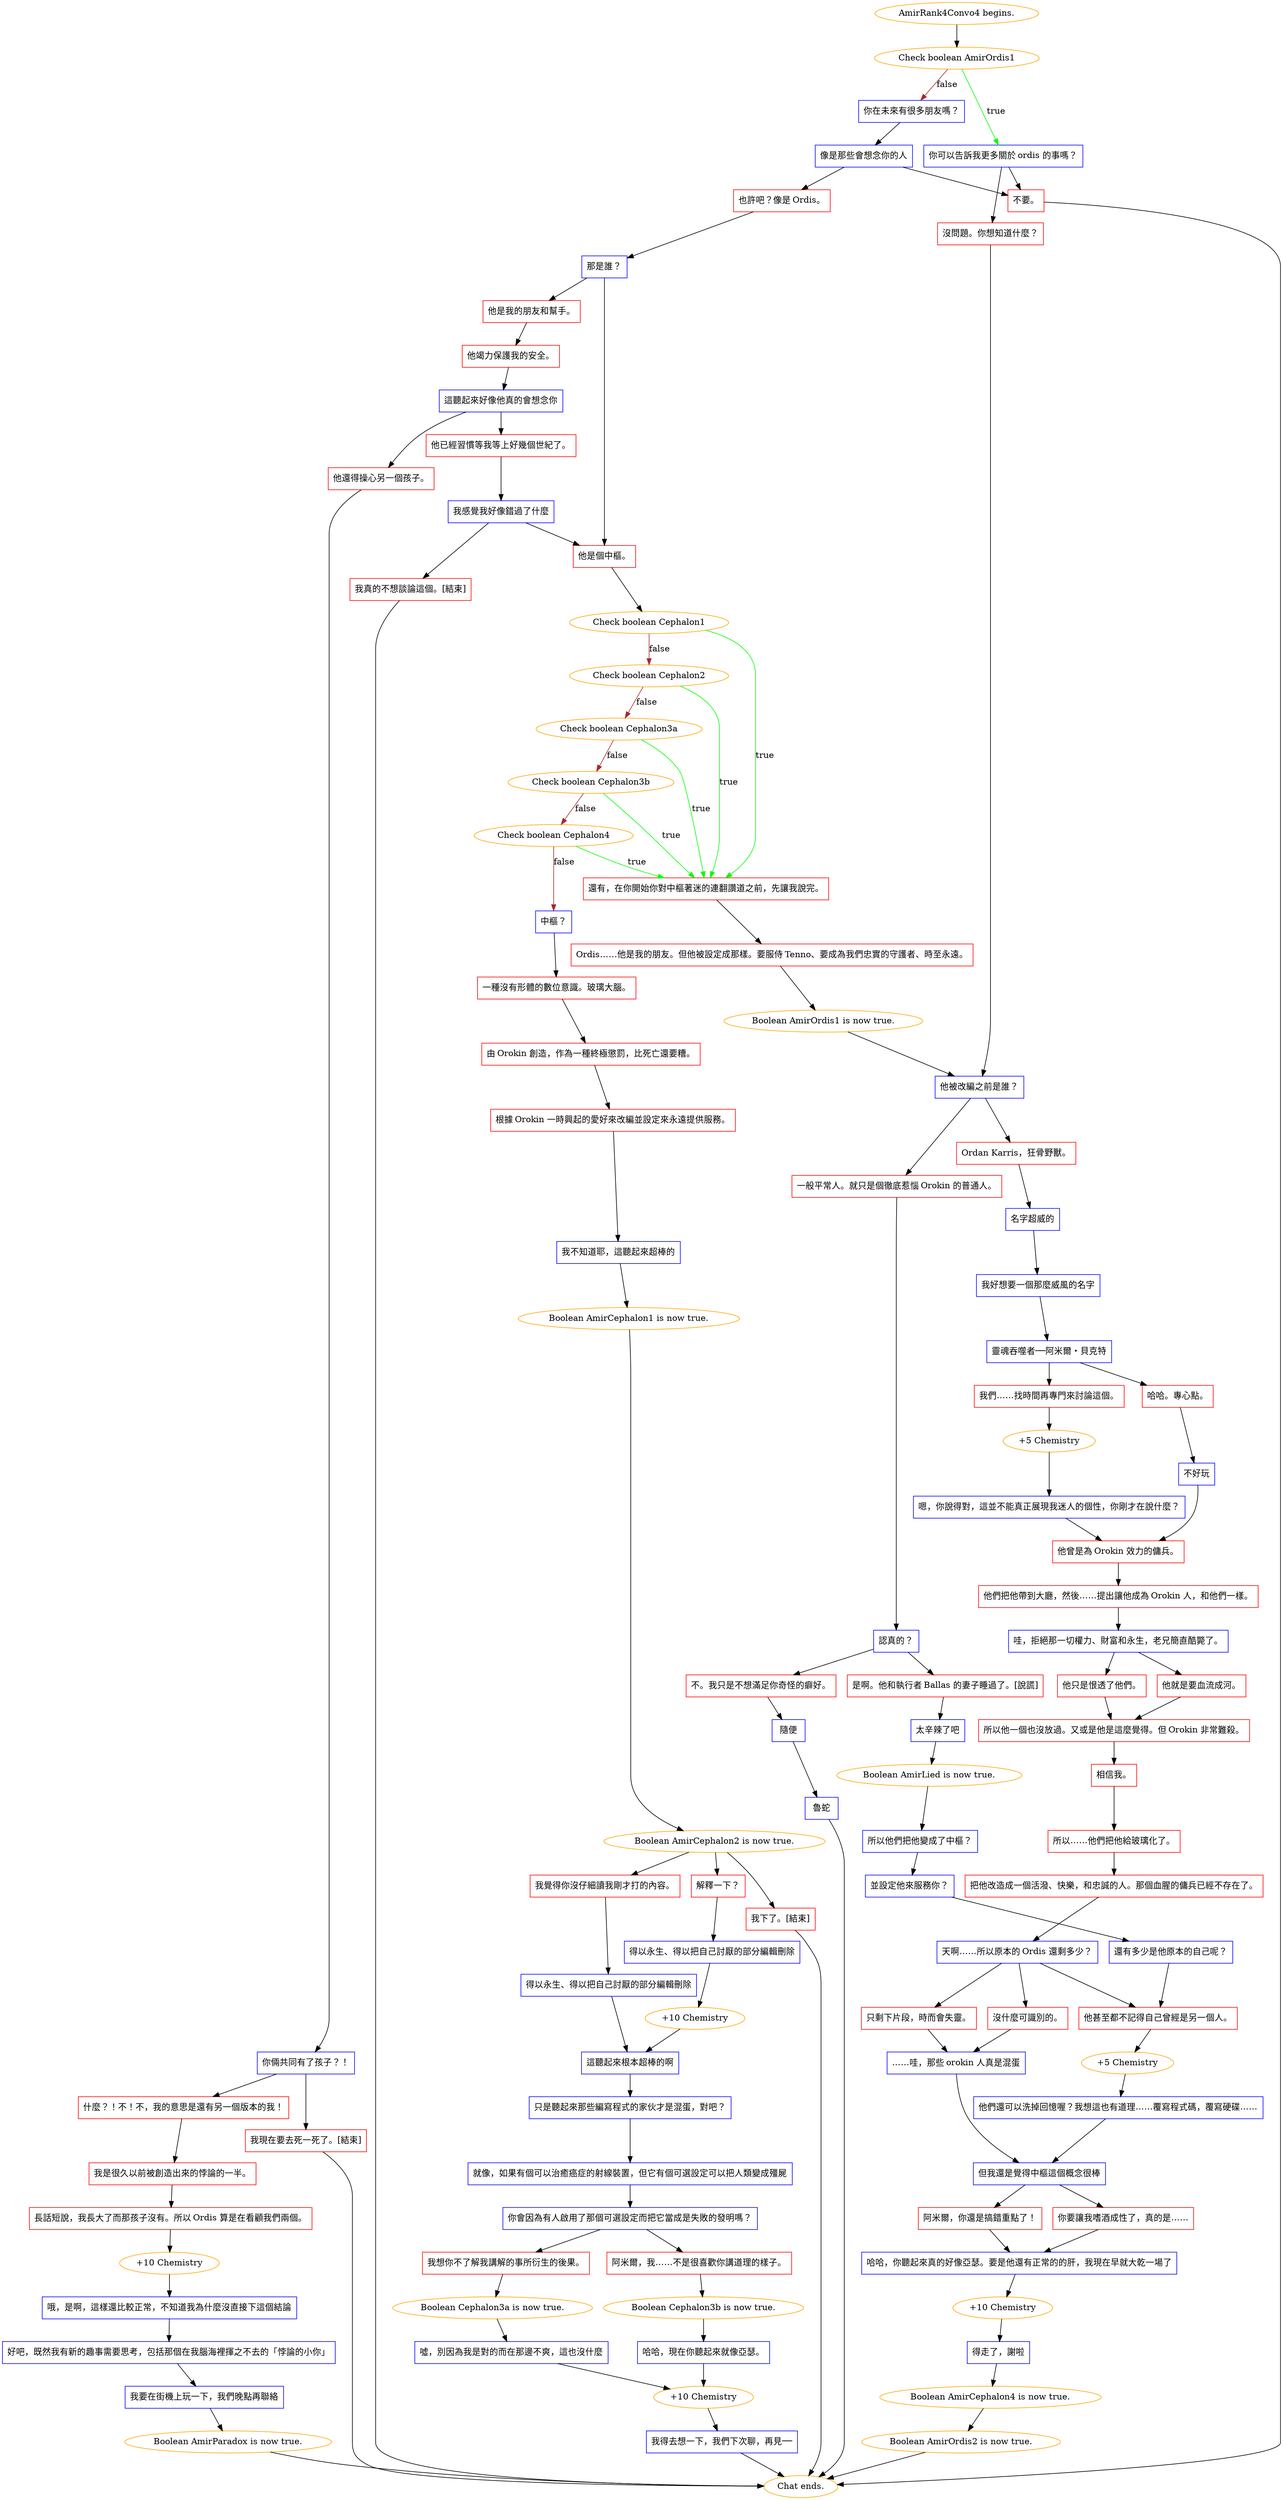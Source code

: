 digraph {
	"AmirRank4Convo4 begins." [color=orange];
		"AmirRank4Convo4 begins." -> j3071393708;
	j3071393708 [label="Check boolean AmirOrdis1",color=orange];
		j3071393708 -> j1864120941 [label=true,color=green];
		j3071393708 -> j722510304 [label=false,color=brown];
	j1864120941 [label="你可以告訴我更多關於 ordis 的事嗎？",shape=box,color=blue];
		j1864120941 -> j1072524275;
		j1864120941 -> j1449950080;
	j722510304 [label="你在未來有很多朋友嗎？",shape=box,color=blue];
		j722510304 -> j501255044;
	j1072524275 [label="不要。",shape=box,color=red];
		j1072524275 -> "Chat ends.";
	j1449950080 [label="沒問題。你想知道什麼？",shape=box,color=red];
		j1449950080 -> j1431638695;
	j501255044 [label="像是那些會想念你的人",shape=box,color=blue];
		j501255044 -> j484445728;
		j501255044 -> j1072524275;
	"Chat ends." [color=orange];
	j1431638695 [label="他被改編之前是誰？",shape=box,color=blue];
		j1431638695 -> j1107112954;
		j1431638695 -> j1571714795;
	j484445728 [label="也許吧？像是 Ordis。",shape=box,color=red];
		j484445728 -> j3750338013;
	j1107112954 [label="一般平常人。就只是個徹底惹惱 Orokin 的普通人。",shape=box,color=red];
		j1107112954 -> j86683642;
	j1571714795 [label="Ordan Karris，狂骨野獸。",shape=box,color=red];
		j1571714795 -> j4231441492;
	j3750338013 [label="那是誰？",shape=box,color=blue];
		j3750338013 -> j2188100819;
		j3750338013 -> j2337895520;
	j86683642 [label="認真的？",shape=box,color=blue];
		j86683642 -> j958954000;
		j86683642 -> j2157150069;
	j4231441492 [label="名字超威的",shape=box,color=blue];
		j4231441492 -> j2612169471;
	j2188100819 [label="他是我的朋友和幫手。",shape=box,color=red];
		j2188100819 -> j1150232823;
	j2337895520 [label="他是個中樞。",shape=box,color=red];
		j2337895520 -> j2703593324;
	j958954000 [label="是啊。他和執行者 Ballas 的妻子睡過了。[說謊]",shape=box,color=red];
		j958954000 -> j2569056335;
	j2157150069 [label="不。我只是不想滿足你奇怪的癖好。",shape=box,color=red];
		j2157150069 -> j1666083247;
	j2612169471 [label="我好想要一個那麼威風的名字",shape=box,color=blue];
		j2612169471 -> j1497562608;
	j1150232823 [label="他竭力保護我的安全。",shape=box,color=red];
		j1150232823 -> j3620031219;
	j2703593324 [label="Check boolean Cephalon1",color=orange];
		j2703593324 -> j1867521891 [label=true,color=green];
		j2703593324 -> j3179573232 [label=false,color=brown];
	j2569056335 [label="太辛辣了吧",shape=box,color=blue];
		j2569056335 -> j3790439518;
	j1666083247 [label="隨便",shape=box,color=blue];
		j1666083247 -> j1953292653;
	j1497562608 [label="靈魂吞噬者──阿米爾・貝克特",shape=box,color=blue];
		j1497562608 -> j2532701559;
		j1497562608 -> j2647502997;
	j3620031219 [label="這聽起來好像他真的會想念你",shape=box,color=blue];
		j3620031219 -> j489984239;
		j3620031219 -> j2320960029;
	j1867521891 [label="還有，在你開始你對中樞著迷的連翻讚道之前，先讓我說完。",shape=box,color=red];
		j1867521891 -> j3105381879;
	j3179573232 [label="Check boolean Cephalon2",color=orange];
		j3179573232 -> j1867521891 [label=true,color=green];
		j3179573232 -> j1411698572 [label=false,color=brown];
	j3790439518 [label="Boolean AmirLied is now true.",color=orange];
		j3790439518 -> j1328663979;
	j1953292653 [label="魯蛇",shape=box,color=blue];
		j1953292653 -> "Chat ends.";
	j2532701559 [label="哈哈。專心點。",shape=box,color=red];
		j2532701559 -> j833124223;
	j2647502997 [label="我們……找時間再專門來討論這個。",shape=box,color=red];
		j2647502997 -> j2890242454;
	j489984239 [label="他已經習慣等我等上好幾個世紀了。",shape=box,color=red];
		j489984239 -> j1647375940;
	j2320960029 [label="他還得操心另一個孩子。",shape=box,color=red];
		j2320960029 -> j1237715860;
	j3105381879 [label="Ordis……他是我的朋友。但他被設定成那樣。要服侍 Tenno、要成為我們忠實的守護者、時至永遠。",shape=box,color=red];
		j3105381879 -> j3763608079;
	j1411698572 [label="Check boolean Cephalon3a",color=orange];
		j1411698572 -> j1867521891 [label=true,color=green];
		j1411698572 -> j1995044943 [label=false,color=brown];
	j1328663979 [label="所以他們把他變成了中樞？",shape=box,color=blue];
		j1328663979 -> j2410548289;
	j833124223 [label="不好玩",shape=box,color=blue];
		j833124223 -> j358189964;
	j2890242454 [label="+5 Chemistry",color=orange];
		j2890242454 -> j845086360;
	j1647375940 [label="我感覺我好像錯過了什麼",shape=box,color=blue];
		j1647375940 -> j3844735913;
		j1647375940 -> j2337895520;
	j1237715860 [label="你倆共同有了孩子？！",shape=box,color=blue];
		j1237715860 -> j1711318475;
		j1237715860 -> j133802954;
	j3763608079 [label="Boolean AmirOrdis1 is now true.",color=orange];
		j3763608079 -> j1431638695;
	j1995044943 [label="Check boolean Cephalon3b",color=orange];
		j1995044943 -> j1867521891 [label=true,color=green];
		j1995044943 -> j3851203631 [label=false,color=brown];
	j2410548289 [label="並設定他來服務你？",shape=box,color=blue];
		j2410548289 -> j994956411;
	j358189964 [label="他曾是為 Orokin 效力的傭兵。",shape=box,color=red];
		j358189964 -> j2160441005;
	j845086360 [label="嗯，你說得對，這並不能真正展現我迷人的個性，你剛才在說什麼？",shape=box,color=blue];
		j845086360 -> j358189964;
	j3844735913 [label="我真的不想談論這個。[結束]",shape=box,color=red];
		j3844735913 -> "Chat ends.";
	j1711318475 [label="什麼？！不！不，我的意思是還有另一個版本的我！",shape=box,color=red];
		j1711318475 -> j569730927;
	j133802954 [label="我現在要去死一死了。[結束]",shape=box,color=red];
		j133802954 -> "Chat ends.";
	j3851203631 [label="Check boolean Cephalon4",color=orange];
		j3851203631 -> j1867521891 [label=true,color=green];
		j3851203631 -> j3492364490 [label=false,color=brown];
	j994956411 [label="還有多少是他原本的自己呢？",shape=box,color=blue];
		j994956411 -> j3841282492;
	j2160441005 [label="他們把他帶到大廳，然後……提出讓他成為 Orokin 人，和他們一樣。",shape=box,color=red];
		j2160441005 -> j2927092617;
	j569730927 [label="我是很久以前被創造出來的悖論的一半。",shape=box,color=red];
		j569730927 -> j1977470406;
	j3492364490 [label="中樞？",shape=box,color=blue];
		j3492364490 -> j3186634725;
	j3841282492 [label="他甚至都不記得自己曾經是另一個人。",shape=box,color=red];
		j3841282492 -> j320697608;
	j2927092617 [label="哇，拒絕那一切權力、財富和永生，老兄簡直酷斃了。",shape=box,color=blue];
		j2927092617 -> j3835343971;
		j2927092617 -> j568993749;
	j1977470406 [label="長話短說，我長大了而那孩子沒有。所以 Ordis 算是在看顧我們兩個。",shape=box,color=red];
		j1977470406 -> j585417517;
	j3186634725 [label="一種沒有形體的數位意識。玻璃大腦。",shape=box,color=red];
		j3186634725 -> j3781953045;
	j320697608 [label="+5 Chemistry",color=orange];
		j320697608 -> j953608438;
	j3835343971 [label="他只是恨透了他們。",shape=box,color=red];
		j3835343971 -> j241406965;
	j568993749 [label="他就是要血流成河。",shape=box,color=red];
		j568993749 -> j241406965;
	j585417517 [label="+10 Chemistry",color=orange];
		j585417517 -> j410829624;
	j3781953045 [label="由 Orokin 創造，作為一種終極懲罰，比死亡還要糟。",shape=box,color=red];
		j3781953045 -> j1514342901;
	j953608438 [label="他們還可以洗掉回憶喔？我想這也有道理……覆寫程式碼，覆寫硬碟……",shape=box,color=blue];
		j953608438 -> j3876765282;
	j241406965 [label="所以他一個也沒放過。又或是他是這麼覺得。但 Orokin 非常難殺。",shape=box,color=red];
		j241406965 -> j1038031918;
	j410829624 [label="哦，是啊，這樣還比較正常，不知道我為什麼沒直接下這個結論",shape=box,color=blue];
		j410829624 -> j3867782937;
	j1514342901 [label="根據 Orokin 一時興起的愛好來改編並設定來永遠提供服務。",shape=box,color=red];
		j1514342901 -> j3429614720;
	j3876765282 [label="但我還是覺得中樞這個概念很棒",shape=box,color=blue];
		j3876765282 -> j186684745;
		j3876765282 -> j4100912863;
	j1038031918 [label="相信我。",shape=box,color=red];
		j1038031918 -> j1094901465;
	j3867782937 [label="好吧，既然我有新的趣事需要思考，包括那個在我腦海裡揮之不去的「悖論的小你」",shape=box,color=blue];
		j3867782937 -> j252274721;
	j3429614720 [label="我不知道耶，這聽起來超棒的",shape=box,color=blue];
		j3429614720 -> j1188171645;
	j186684745 [label="你要讓我嗜酒成性了，真的是……",shape=box,color=red];
		j186684745 -> j3510662921;
	j4100912863 [label="阿米爾，你還是搞錯重點了！",shape=box,color=red];
		j4100912863 -> j3510662921;
	j1094901465 [label="所以……他們把他給玻璃化了。",shape=box,color=red];
		j1094901465 -> j1475174236;
	j252274721 [label="我要在街機上玩一下，我們晚點再聯絡",shape=box,color=blue];
		j252274721 -> j3046964038;
	j1188171645 [label="Boolean AmirCephalon1 is now true.",color=orange];
		j1188171645 -> j2160070556;
	j3510662921 [label="哈哈，你聽起來真的好像亞瑟。要是他還有正常的的肝，我現在早就大乾一場了",shape=box,color=blue];
		j3510662921 -> j1184826245;
	j1475174236 [label="把他改造成一個活潑、快樂，和忠誠的人。那個血腥的傭兵已經不存在了。",shape=box,color=red];
		j1475174236 -> j2228221052;
	j3046964038 [label="Boolean AmirParadox is now true.",color=orange];
		j3046964038 -> "Chat ends.";
	j2160070556 [label="Boolean AmirCephalon2 is now true.",color=orange];
		j2160070556 -> j1559763813;
		j2160070556 -> j1579389737;
		j2160070556 -> j341680594;
	j1184826245 [label="+10 Chemistry",color=orange];
		j1184826245 -> j3747013201;
	j2228221052 [label="天啊……所以原本的 Ordis 還剩多少？",shape=box,color=blue];
		j2228221052 -> j3841282492;
		j2228221052 -> j4048611039;
		j2228221052 -> j2101578276;
	j1559763813 [label="我下了。[結束]",shape=box,color=red];
		j1559763813 -> "Chat ends.";
	j1579389737 [label="解釋一下？",shape=box,color=red];
		j1579389737 -> j4256546216;
	j341680594 [label="我覺得你沒仔細讀我剛才打的內容。",shape=box,color=red];
		j341680594 -> j560572965;
	j3747013201 [label="得走了，謝啦",shape=box,color=blue];
		j3747013201 -> j2139800532;
	j4048611039 [label="只剩下片段，時而會失靈。",shape=box,color=red];
		j4048611039 -> j268050088;
	j2101578276 [label="沒什麼可識別的。",shape=box,color=red];
		j2101578276 -> j268050088;
	j4256546216 [label="得以永生、得以把自己討厭的部分編輯刪除",shape=box,color=blue];
		j4256546216 -> j2317383606;
	j560572965 [label="得以永生、得以把自己討厭的部分編輯刪除",shape=box,color=blue];
		j560572965 -> j3924840638;
	j2139800532 [label="Boolean AmirCephalon4 is now true.",color=orange];
		j2139800532 -> j2302458893;
	j268050088 [label="……哇，那些 orokin 人真是混蛋",shape=box,color=blue];
		j268050088 -> j3876765282;
	j2317383606 [label="+10 Chemistry",color=orange];
		j2317383606 -> j3924840638;
	j3924840638 [label="這聽起來根本超棒的啊",shape=box,color=blue];
		j3924840638 -> j2632595550;
	j2302458893 [label="Boolean AmirOrdis2 is now true.",color=orange];
		j2302458893 -> "Chat ends.";
	j2632595550 [label="只是聽起來那些編寫程式的家伙才是混蛋，對吧？",shape=box,color=blue];
		j2632595550 -> j2287178545;
	j2287178545 [label="就像，如果有個可以治癒癌症的射線裝置，但它有個可選設定可以把人類變成殭屍",shape=box,color=blue];
		j2287178545 -> j3920387013;
	j3920387013 [label="你會因為有人啟用了那個可選設定而把它當成是失敗的發明嗎？",shape=box,color=blue];
		j3920387013 -> j1350663679;
		j3920387013 -> j1266353198;
	j1350663679 [label="阿米爾，我……不是很喜歡你講道理的樣子。",shape=box,color=red];
		j1350663679 -> j3638133999;
	j1266353198 [label="我想你不了解我講解的事所衍生的後果。",shape=box,color=red];
		j1266353198 -> j197775393;
	j3638133999 [label="Boolean Cephalon3b is now true.",color=orange];
		j3638133999 -> j2499373261;
	j197775393 [label="Boolean Cephalon3a is now true.",color=orange];
		j197775393 -> j3746282257;
	j2499373261 [label="哈哈，現在你聽起來就像亞瑟。",shape=box,color=blue];
		j2499373261 -> j3123309510;
	j3746282257 [label="噓，別因為我是對的而在那邊不爽，這也沒什麼",shape=box,color=blue];
		j3746282257 -> j3123309510;
	j3123309510 [label="+10 Chemistry",color=orange];
		j3123309510 -> j1061293342;
	j1061293342 [label="我得去想一下，我們下次聊，再見──",shape=box,color=blue];
		j1061293342 -> "Chat ends.";
}